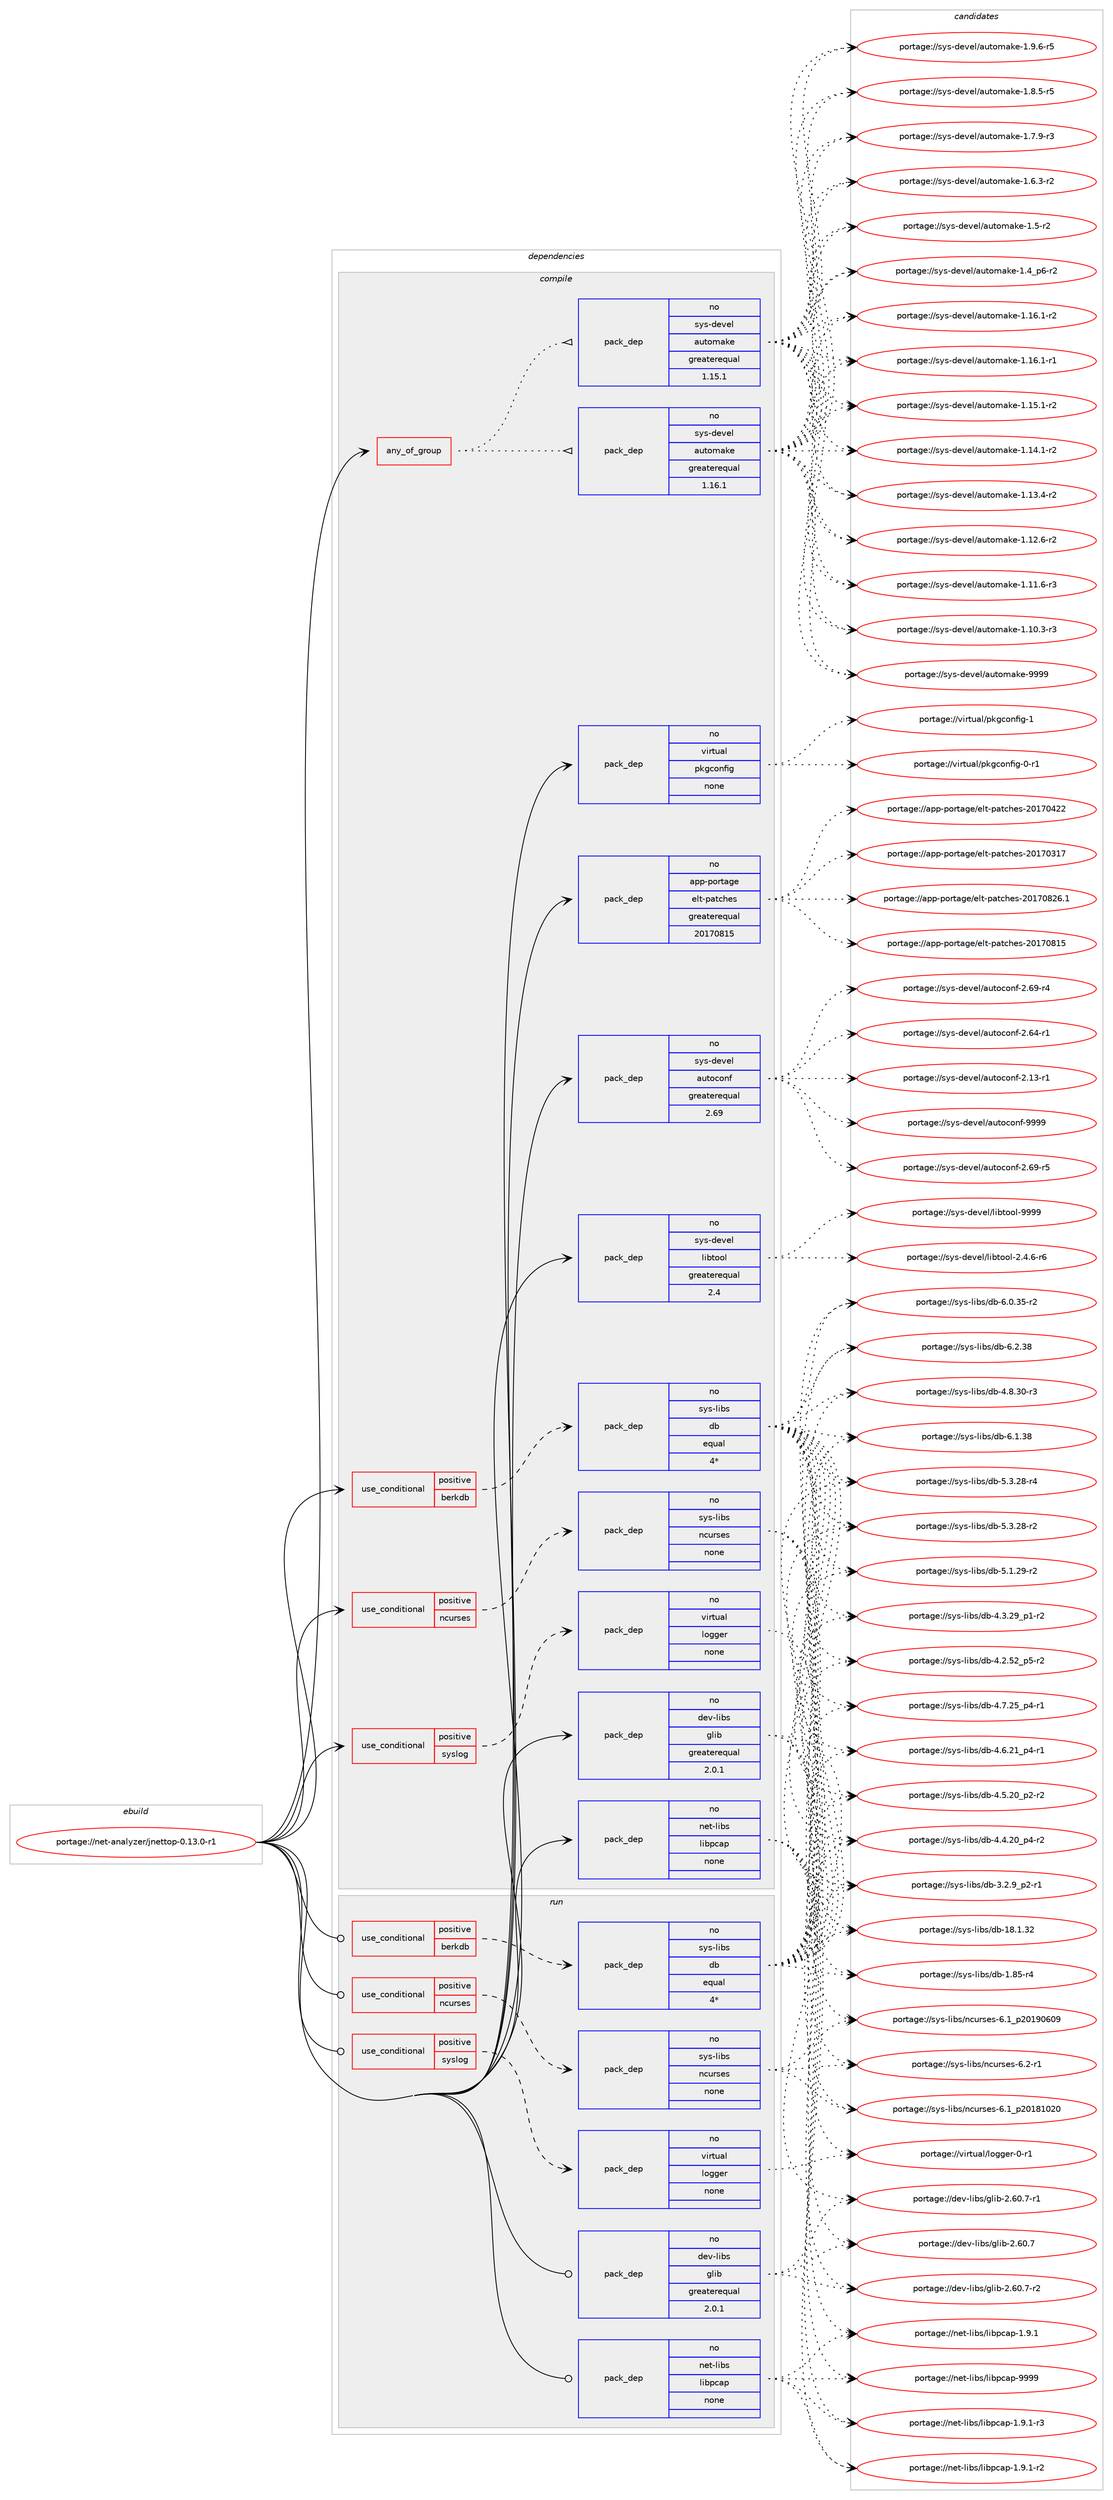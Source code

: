 digraph prolog {

# *************
# Graph options
# *************

newrank=true;
concentrate=true;
compound=true;
graph [rankdir=LR,fontname=Helvetica,fontsize=10,ranksep=1.5];#, ranksep=2.5, nodesep=0.2];
edge  [arrowhead=vee];
node  [fontname=Helvetica,fontsize=10];

# **********
# The ebuild
# **********

subgraph cluster_leftcol {
color=gray;
rank=same;
label=<<i>ebuild</i>>;
id [label="portage://net-analyzer/jnettop-0.13.0-r1", color=red, width=4, href="../net-analyzer/jnettop-0.13.0-r1.svg"];
}

# ****************
# The dependencies
# ****************

subgraph cluster_midcol {
color=gray;
label=<<i>dependencies</i>>;
subgraph cluster_compile {
fillcolor="#eeeeee";
style=filled;
label=<<i>compile</i>>;
subgraph any1883 {
dependency106957 [label=<<TABLE BORDER="0" CELLBORDER="1" CELLSPACING="0" CELLPADDING="4"><TR><TD CELLPADDING="10">any_of_group</TD></TR></TABLE>>, shape=none, color=red];subgraph pack80119 {
dependency106958 [label=<<TABLE BORDER="0" CELLBORDER="1" CELLSPACING="0" CELLPADDING="4" WIDTH="220"><TR><TD ROWSPAN="6" CELLPADDING="30">pack_dep</TD></TR><TR><TD WIDTH="110">no</TD></TR><TR><TD>sys-devel</TD></TR><TR><TD>automake</TD></TR><TR><TD>greaterequal</TD></TR><TR><TD>1.16.1</TD></TR></TABLE>>, shape=none, color=blue];
}
dependency106957:e -> dependency106958:w [weight=20,style="dotted",arrowhead="oinv"];
subgraph pack80120 {
dependency106959 [label=<<TABLE BORDER="0" CELLBORDER="1" CELLSPACING="0" CELLPADDING="4" WIDTH="220"><TR><TD ROWSPAN="6" CELLPADDING="30">pack_dep</TD></TR><TR><TD WIDTH="110">no</TD></TR><TR><TD>sys-devel</TD></TR><TR><TD>automake</TD></TR><TR><TD>greaterequal</TD></TR><TR><TD>1.15.1</TD></TR></TABLE>>, shape=none, color=blue];
}
dependency106957:e -> dependency106959:w [weight=20,style="dotted",arrowhead="oinv"];
}
id:e -> dependency106957:w [weight=20,style="solid",arrowhead="vee"];
subgraph cond24868 {
dependency106960 [label=<<TABLE BORDER="0" CELLBORDER="1" CELLSPACING="0" CELLPADDING="4"><TR><TD ROWSPAN="3" CELLPADDING="10">use_conditional</TD></TR><TR><TD>positive</TD></TR><TR><TD>berkdb</TD></TR></TABLE>>, shape=none, color=red];
subgraph pack80121 {
dependency106961 [label=<<TABLE BORDER="0" CELLBORDER="1" CELLSPACING="0" CELLPADDING="4" WIDTH="220"><TR><TD ROWSPAN="6" CELLPADDING="30">pack_dep</TD></TR><TR><TD WIDTH="110">no</TD></TR><TR><TD>sys-libs</TD></TR><TR><TD>db</TD></TR><TR><TD>equal</TD></TR><TR><TD>4*</TD></TR></TABLE>>, shape=none, color=blue];
}
dependency106960:e -> dependency106961:w [weight=20,style="dashed",arrowhead="vee"];
}
id:e -> dependency106960:w [weight=20,style="solid",arrowhead="vee"];
subgraph cond24869 {
dependency106962 [label=<<TABLE BORDER="0" CELLBORDER="1" CELLSPACING="0" CELLPADDING="4"><TR><TD ROWSPAN="3" CELLPADDING="10">use_conditional</TD></TR><TR><TD>positive</TD></TR><TR><TD>ncurses</TD></TR></TABLE>>, shape=none, color=red];
subgraph pack80122 {
dependency106963 [label=<<TABLE BORDER="0" CELLBORDER="1" CELLSPACING="0" CELLPADDING="4" WIDTH="220"><TR><TD ROWSPAN="6" CELLPADDING="30">pack_dep</TD></TR><TR><TD WIDTH="110">no</TD></TR><TR><TD>sys-libs</TD></TR><TR><TD>ncurses</TD></TR><TR><TD>none</TD></TR><TR><TD></TD></TR></TABLE>>, shape=none, color=blue];
}
dependency106962:e -> dependency106963:w [weight=20,style="dashed",arrowhead="vee"];
}
id:e -> dependency106962:w [weight=20,style="solid",arrowhead="vee"];
subgraph cond24870 {
dependency106964 [label=<<TABLE BORDER="0" CELLBORDER="1" CELLSPACING="0" CELLPADDING="4"><TR><TD ROWSPAN="3" CELLPADDING="10">use_conditional</TD></TR><TR><TD>positive</TD></TR><TR><TD>syslog</TD></TR></TABLE>>, shape=none, color=red];
subgraph pack80123 {
dependency106965 [label=<<TABLE BORDER="0" CELLBORDER="1" CELLSPACING="0" CELLPADDING="4" WIDTH="220"><TR><TD ROWSPAN="6" CELLPADDING="30">pack_dep</TD></TR><TR><TD WIDTH="110">no</TD></TR><TR><TD>virtual</TD></TR><TR><TD>logger</TD></TR><TR><TD>none</TD></TR><TR><TD></TD></TR></TABLE>>, shape=none, color=blue];
}
dependency106964:e -> dependency106965:w [weight=20,style="dashed",arrowhead="vee"];
}
id:e -> dependency106964:w [weight=20,style="solid",arrowhead="vee"];
subgraph pack80124 {
dependency106966 [label=<<TABLE BORDER="0" CELLBORDER="1" CELLSPACING="0" CELLPADDING="4" WIDTH="220"><TR><TD ROWSPAN="6" CELLPADDING="30">pack_dep</TD></TR><TR><TD WIDTH="110">no</TD></TR><TR><TD>app-portage</TD></TR><TR><TD>elt-patches</TD></TR><TR><TD>greaterequal</TD></TR><TR><TD>20170815</TD></TR></TABLE>>, shape=none, color=blue];
}
id:e -> dependency106966:w [weight=20,style="solid",arrowhead="vee"];
subgraph pack80125 {
dependency106967 [label=<<TABLE BORDER="0" CELLBORDER="1" CELLSPACING="0" CELLPADDING="4" WIDTH="220"><TR><TD ROWSPAN="6" CELLPADDING="30">pack_dep</TD></TR><TR><TD WIDTH="110">no</TD></TR><TR><TD>dev-libs</TD></TR><TR><TD>glib</TD></TR><TR><TD>greaterequal</TD></TR><TR><TD>2.0.1</TD></TR></TABLE>>, shape=none, color=blue];
}
id:e -> dependency106967:w [weight=20,style="solid",arrowhead="vee"];
subgraph pack80126 {
dependency106968 [label=<<TABLE BORDER="0" CELLBORDER="1" CELLSPACING="0" CELLPADDING="4" WIDTH="220"><TR><TD ROWSPAN="6" CELLPADDING="30">pack_dep</TD></TR><TR><TD WIDTH="110">no</TD></TR><TR><TD>net-libs</TD></TR><TR><TD>libpcap</TD></TR><TR><TD>none</TD></TR><TR><TD></TD></TR></TABLE>>, shape=none, color=blue];
}
id:e -> dependency106968:w [weight=20,style="solid",arrowhead="vee"];
subgraph pack80127 {
dependency106969 [label=<<TABLE BORDER="0" CELLBORDER="1" CELLSPACING="0" CELLPADDING="4" WIDTH="220"><TR><TD ROWSPAN="6" CELLPADDING="30">pack_dep</TD></TR><TR><TD WIDTH="110">no</TD></TR><TR><TD>sys-devel</TD></TR><TR><TD>autoconf</TD></TR><TR><TD>greaterequal</TD></TR><TR><TD>2.69</TD></TR></TABLE>>, shape=none, color=blue];
}
id:e -> dependency106969:w [weight=20,style="solid",arrowhead="vee"];
subgraph pack80128 {
dependency106970 [label=<<TABLE BORDER="0" CELLBORDER="1" CELLSPACING="0" CELLPADDING="4" WIDTH="220"><TR><TD ROWSPAN="6" CELLPADDING="30">pack_dep</TD></TR><TR><TD WIDTH="110">no</TD></TR><TR><TD>sys-devel</TD></TR><TR><TD>libtool</TD></TR><TR><TD>greaterequal</TD></TR><TR><TD>2.4</TD></TR></TABLE>>, shape=none, color=blue];
}
id:e -> dependency106970:w [weight=20,style="solid",arrowhead="vee"];
subgraph pack80129 {
dependency106971 [label=<<TABLE BORDER="0" CELLBORDER="1" CELLSPACING="0" CELLPADDING="4" WIDTH="220"><TR><TD ROWSPAN="6" CELLPADDING="30">pack_dep</TD></TR><TR><TD WIDTH="110">no</TD></TR><TR><TD>virtual</TD></TR><TR><TD>pkgconfig</TD></TR><TR><TD>none</TD></TR><TR><TD></TD></TR></TABLE>>, shape=none, color=blue];
}
id:e -> dependency106971:w [weight=20,style="solid",arrowhead="vee"];
}
subgraph cluster_compileandrun {
fillcolor="#eeeeee";
style=filled;
label=<<i>compile and run</i>>;
}
subgraph cluster_run {
fillcolor="#eeeeee";
style=filled;
label=<<i>run</i>>;
subgraph cond24871 {
dependency106972 [label=<<TABLE BORDER="0" CELLBORDER="1" CELLSPACING="0" CELLPADDING="4"><TR><TD ROWSPAN="3" CELLPADDING="10">use_conditional</TD></TR><TR><TD>positive</TD></TR><TR><TD>berkdb</TD></TR></TABLE>>, shape=none, color=red];
subgraph pack80130 {
dependency106973 [label=<<TABLE BORDER="0" CELLBORDER="1" CELLSPACING="0" CELLPADDING="4" WIDTH="220"><TR><TD ROWSPAN="6" CELLPADDING="30">pack_dep</TD></TR><TR><TD WIDTH="110">no</TD></TR><TR><TD>sys-libs</TD></TR><TR><TD>db</TD></TR><TR><TD>equal</TD></TR><TR><TD>4*</TD></TR></TABLE>>, shape=none, color=blue];
}
dependency106972:e -> dependency106973:w [weight=20,style="dashed",arrowhead="vee"];
}
id:e -> dependency106972:w [weight=20,style="solid",arrowhead="odot"];
subgraph cond24872 {
dependency106974 [label=<<TABLE BORDER="0" CELLBORDER="1" CELLSPACING="0" CELLPADDING="4"><TR><TD ROWSPAN="3" CELLPADDING="10">use_conditional</TD></TR><TR><TD>positive</TD></TR><TR><TD>ncurses</TD></TR></TABLE>>, shape=none, color=red];
subgraph pack80131 {
dependency106975 [label=<<TABLE BORDER="0" CELLBORDER="1" CELLSPACING="0" CELLPADDING="4" WIDTH="220"><TR><TD ROWSPAN="6" CELLPADDING="30">pack_dep</TD></TR><TR><TD WIDTH="110">no</TD></TR><TR><TD>sys-libs</TD></TR><TR><TD>ncurses</TD></TR><TR><TD>none</TD></TR><TR><TD></TD></TR></TABLE>>, shape=none, color=blue];
}
dependency106974:e -> dependency106975:w [weight=20,style="dashed",arrowhead="vee"];
}
id:e -> dependency106974:w [weight=20,style="solid",arrowhead="odot"];
subgraph cond24873 {
dependency106976 [label=<<TABLE BORDER="0" CELLBORDER="1" CELLSPACING="0" CELLPADDING="4"><TR><TD ROWSPAN="3" CELLPADDING="10">use_conditional</TD></TR><TR><TD>positive</TD></TR><TR><TD>syslog</TD></TR></TABLE>>, shape=none, color=red];
subgraph pack80132 {
dependency106977 [label=<<TABLE BORDER="0" CELLBORDER="1" CELLSPACING="0" CELLPADDING="4" WIDTH="220"><TR><TD ROWSPAN="6" CELLPADDING="30">pack_dep</TD></TR><TR><TD WIDTH="110">no</TD></TR><TR><TD>virtual</TD></TR><TR><TD>logger</TD></TR><TR><TD>none</TD></TR><TR><TD></TD></TR></TABLE>>, shape=none, color=blue];
}
dependency106976:e -> dependency106977:w [weight=20,style="dashed",arrowhead="vee"];
}
id:e -> dependency106976:w [weight=20,style="solid",arrowhead="odot"];
subgraph pack80133 {
dependency106978 [label=<<TABLE BORDER="0" CELLBORDER="1" CELLSPACING="0" CELLPADDING="4" WIDTH="220"><TR><TD ROWSPAN="6" CELLPADDING="30">pack_dep</TD></TR><TR><TD WIDTH="110">no</TD></TR><TR><TD>dev-libs</TD></TR><TR><TD>glib</TD></TR><TR><TD>greaterequal</TD></TR><TR><TD>2.0.1</TD></TR></TABLE>>, shape=none, color=blue];
}
id:e -> dependency106978:w [weight=20,style="solid",arrowhead="odot"];
subgraph pack80134 {
dependency106979 [label=<<TABLE BORDER="0" CELLBORDER="1" CELLSPACING="0" CELLPADDING="4" WIDTH="220"><TR><TD ROWSPAN="6" CELLPADDING="30">pack_dep</TD></TR><TR><TD WIDTH="110">no</TD></TR><TR><TD>net-libs</TD></TR><TR><TD>libpcap</TD></TR><TR><TD>none</TD></TR><TR><TD></TD></TR></TABLE>>, shape=none, color=blue];
}
id:e -> dependency106979:w [weight=20,style="solid",arrowhead="odot"];
}
}

# **************
# The candidates
# **************

subgraph cluster_choices {
rank=same;
color=gray;
label=<<i>candidates</i>>;

subgraph choice80119 {
color=black;
nodesep=1;
choice115121115451001011181011084797117116111109971071014557575757 [label="portage://sys-devel/automake-9999", color=red, width=4,href="../sys-devel/automake-9999.svg"];
choice115121115451001011181011084797117116111109971071014549465746544511453 [label="portage://sys-devel/automake-1.9.6-r5", color=red, width=4,href="../sys-devel/automake-1.9.6-r5.svg"];
choice115121115451001011181011084797117116111109971071014549465646534511453 [label="portage://sys-devel/automake-1.8.5-r5", color=red, width=4,href="../sys-devel/automake-1.8.5-r5.svg"];
choice115121115451001011181011084797117116111109971071014549465546574511451 [label="portage://sys-devel/automake-1.7.9-r3", color=red, width=4,href="../sys-devel/automake-1.7.9-r3.svg"];
choice115121115451001011181011084797117116111109971071014549465446514511450 [label="portage://sys-devel/automake-1.6.3-r2", color=red, width=4,href="../sys-devel/automake-1.6.3-r2.svg"];
choice11512111545100101118101108479711711611110997107101454946534511450 [label="portage://sys-devel/automake-1.5-r2", color=red, width=4,href="../sys-devel/automake-1.5-r2.svg"];
choice115121115451001011181011084797117116111109971071014549465295112544511450 [label="portage://sys-devel/automake-1.4_p6-r2", color=red, width=4,href="../sys-devel/automake-1.4_p6-r2.svg"];
choice11512111545100101118101108479711711611110997107101454946495446494511450 [label="portage://sys-devel/automake-1.16.1-r2", color=red, width=4,href="../sys-devel/automake-1.16.1-r2.svg"];
choice11512111545100101118101108479711711611110997107101454946495446494511449 [label="portage://sys-devel/automake-1.16.1-r1", color=red, width=4,href="../sys-devel/automake-1.16.1-r1.svg"];
choice11512111545100101118101108479711711611110997107101454946495346494511450 [label="portage://sys-devel/automake-1.15.1-r2", color=red, width=4,href="../sys-devel/automake-1.15.1-r2.svg"];
choice11512111545100101118101108479711711611110997107101454946495246494511450 [label="portage://sys-devel/automake-1.14.1-r2", color=red, width=4,href="../sys-devel/automake-1.14.1-r2.svg"];
choice11512111545100101118101108479711711611110997107101454946495146524511450 [label="portage://sys-devel/automake-1.13.4-r2", color=red, width=4,href="../sys-devel/automake-1.13.4-r2.svg"];
choice11512111545100101118101108479711711611110997107101454946495046544511450 [label="portage://sys-devel/automake-1.12.6-r2", color=red, width=4,href="../sys-devel/automake-1.12.6-r2.svg"];
choice11512111545100101118101108479711711611110997107101454946494946544511451 [label="portage://sys-devel/automake-1.11.6-r3", color=red, width=4,href="../sys-devel/automake-1.11.6-r3.svg"];
choice11512111545100101118101108479711711611110997107101454946494846514511451 [label="portage://sys-devel/automake-1.10.3-r3", color=red, width=4,href="../sys-devel/automake-1.10.3-r3.svg"];
dependency106958:e -> choice115121115451001011181011084797117116111109971071014557575757:w [style=dotted,weight="100"];
dependency106958:e -> choice115121115451001011181011084797117116111109971071014549465746544511453:w [style=dotted,weight="100"];
dependency106958:e -> choice115121115451001011181011084797117116111109971071014549465646534511453:w [style=dotted,weight="100"];
dependency106958:e -> choice115121115451001011181011084797117116111109971071014549465546574511451:w [style=dotted,weight="100"];
dependency106958:e -> choice115121115451001011181011084797117116111109971071014549465446514511450:w [style=dotted,weight="100"];
dependency106958:e -> choice11512111545100101118101108479711711611110997107101454946534511450:w [style=dotted,weight="100"];
dependency106958:e -> choice115121115451001011181011084797117116111109971071014549465295112544511450:w [style=dotted,weight="100"];
dependency106958:e -> choice11512111545100101118101108479711711611110997107101454946495446494511450:w [style=dotted,weight="100"];
dependency106958:e -> choice11512111545100101118101108479711711611110997107101454946495446494511449:w [style=dotted,weight="100"];
dependency106958:e -> choice11512111545100101118101108479711711611110997107101454946495346494511450:w [style=dotted,weight="100"];
dependency106958:e -> choice11512111545100101118101108479711711611110997107101454946495246494511450:w [style=dotted,weight="100"];
dependency106958:e -> choice11512111545100101118101108479711711611110997107101454946495146524511450:w [style=dotted,weight="100"];
dependency106958:e -> choice11512111545100101118101108479711711611110997107101454946495046544511450:w [style=dotted,weight="100"];
dependency106958:e -> choice11512111545100101118101108479711711611110997107101454946494946544511451:w [style=dotted,weight="100"];
dependency106958:e -> choice11512111545100101118101108479711711611110997107101454946494846514511451:w [style=dotted,weight="100"];
}
subgraph choice80120 {
color=black;
nodesep=1;
choice115121115451001011181011084797117116111109971071014557575757 [label="portage://sys-devel/automake-9999", color=red, width=4,href="../sys-devel/automake-9999.svg"];
choice115121115451001011181011084797117116111109971071014549465746544511453 [label="portage://sys-devel/automake-1.9.6-r5", color=red, width=4,href="../sys-devel/automake-1.9.6-r5.svg"];
choice115121115451001011181011084797117116111109971071014549465646534511453 [label="portage://sys-devel/automake-1.8.5-r5", color=red, width=4,href="../sys-devel/automake-1.8.5-r5.svg"];
choice115121115451001011181011084797117116111109971071014549465546574511451 [label="portage://sys-devel/automake-1.7.9-r3", color=red, width=4,href="../sys-devel/automake-1.7.9-r3.svg"];
choice115121115451001011181011084797117116111109971071014549465446514511450 [label="portage://sys-devel/automake-1.6.3-r2", color=red, width=4,href="../sys-devel/automake-1.6.3-r2.svg"];
choice11512111545100101118101108479711711611110997107101454946534511450 [label="portage://sys-devel/automake-1.5-r2", color=red, width=4,href="../sys-devel/automake-1.5-r2.svg"];
choice115121115451001011181011084797117116111109971071014549465295112544511450 [label="portage://sys-devel/automake-1.4_p6-r2", color=red, width=4,href="../sys-devel/automake-1.4_p6-r2.svg"];
choice11512111545100101118101108479711711611110997107101454946495446494511450 [label="portage://sys-devel/automake-1.16.1-r2", color=red, width=4,href="../sys-devel/automake-1.16.1-r2.svg"];
choice11512111545100101118101108479711711611110997107101454946495446494511449 [label="portage://sys-devel/automake-1.16.1-r1", color=red, width=4,href="../sys-devel/automake-1.16.1-r1.svg"];
choice11512111545100101118101108479711711611110997107101454946495346494511450 [label="portage://sys-devel/automake-1.15.1-r2", color=red, width=4,href="../sys-devel/automake-1.15.1-r2.svg"];
choice11512111545100101118101108479711711611110997107101454946495246494511450 [label="portage://sys-devel/automake-1.14.1-r2", color=red, width=4,href="../sys-devel/automake-1.14.1-r2.svg"];
choice11512111545100101118101108479711711611110997107101454946495146524511450 [label="portage://sys-devel/automake-1.13.4-r2", color=red, width=4,href="../sys-devel/automake-1.13.4-r2.svg"];
choice11512111545100101118101108479711711611110997107101454946495046544511450 [label="portage://sys-devel/automake-1.12.6-r2", color=red, width=4,href="../sys-devel/automake-1.12.6-r2.svg"];
choice11512111545100101118101108479711711611110997107101454946494946544511451 [label="portage://sys-devel/automake-1.11.6-r3", color=red, width=4,href="../sys-devel/automake-1.11.6-r3.svg"];
choice11512111545100101118101108479711711611110997107101454946494846514511451 [label="portage://sys-devel/automake-1.10.3-r3", color=red, width=4,href="../sys-devel/automake-1.10.3-r3.svg"];
dependency106959:e -> choice115121115451001011181011084797117116111109971071014557575757:w [style=dotted,weight="100"];
dependency106959:e -> choice115121115451001011181011084797117116111109971071014549465746544511453:w [style=dotted,weight="100"];
dependency106959:e -> choice115121115451001011181011084797117116111109971071014549465646534511453:w [style=dotted,weight="100"];
dependency106959:e -> choice115121115451001011181011084797117116111109971071014549465546574511451:w [style=dotted,weight="100"];
dependency106959:e -> choice115121115451001011181011084797117116111109971071014549465446514511450:w [style=dotted,weight="100"];
dependency106959:e -> choice11512111545100101118101108479711711611110997107101454946534511450:w [style=dotted,weight="100"];
dependency106959:e -> choice115121115451001011181011084797117116111109971071014549465295112544511450:w [style=dotted,weight="100"];
dependency106959:e -> choice11512111545100101118101108479711711611110997107101454946495446494511450:w [style=dotted,weight="100"];
dependency106959:e -> choice11512111545100101118101108479711711611110997107101454946495446494511449:w [style=dotted,weight="100"];
dependency106959:e -> choice11512111545100101118101108479711711611110997107101454946495346494511450:w [style=dotted,weight="100"];
dependency106959:e -> choice11512111545100101118101108479711711611110997107101454946495246494511450:w [style=dotted,weight="100"];
dependency106959:e -> choice11512111545100101118101108479711711611110997107101454946495146524511450:w [style=dotted,weight="100"];
dependency106959:e -> choice11512111545100101118101108479711711611110997107101454946495046544511450:w [style=dotted,weight="100"];
dependency106959:e -> choice11512111545100101118101108479711711611110997107101454946494946544511451:w [style=dotted,weight="100"];
dependency106959:e -> choice11512111545100101118101108479711711611110997107101454946494846514511451:w [style=dotted,weight="100"];
}
subgraph choice80121 {
color=black;
nodesep=1;
choice1151211154510810598115471009845544650465156 [label="portage://sys-libs/db-6.2.38", color=red, width=4,href="../sys-libs/db-6.2.38.svg"];
choice1151211154510810598115471009845544649465156 [label="portage://sys-libs/db-6.1.38", color=red, width=4,href="../sys-libs/db-6.1.38.svg"];
choice11512111545108105981154710098455446484651534511450 [label="portage://sys-libs/db-6.0.35-r2", color=red, width=4,href="../sys-libs/db-6.0.35-r2.svg"];
choice11512111545108105981154710098455346514650564511452 [label="portage://sys-libs/db-5.3.28-r4", color=red, width=4,href="../sys-libs/db-5.3.28-r4.svg"];
choice11512111545108105981154710098455346514650564511450 [label="portage://sys-libs/db-5.3.28-r2", color=red, width=4,href="../sys-libs/db-5.3.28-r2.svg"];
choice11512111545108105981154710098455346494650574511450 [label="portage://sys-libs/db-5.1.29-r2", color=red, width=4,href="../sys-libs/db-5.1.29-r2.svg"];
choice11512111545108105981154710098455246564651484511451 [label="portage://sys-libs/db-4.8.30-r3", color=red, width=4,href="../sys-libs/db-4.8.30-r3.svg"];
choice115121115451081059811547100984552465546505395112524511449 [label="portage://sys-libs/db-4.7.25_p4-r1", color=red, width=4,href="../sys-libs/db-4.7.25_p4-r1.svg"];
choice115121115451081059811547100984552465446504995112524511449 [label="portage://sys-libs/db-4.6.21_p4-r1", color=red, width=4,href="../sys-libs/db-4.6.21_p4-r1.svg"];
choice115121115451081059811547100984552465346504895112504511450 [label="portage://sys-libs/db-4.5.20_p2-r2", color=red, width=4,href="../sys-libs/db-4.5.20_p2-r2.svg"];
choice115121115451081059811547100984552465246504895112524511450 [label="portage://sys-libs/db-4.4.20_p4-r2", color=red, width=4,href="../sys-libs/db-4.4.20_p4-r2.svg"];
choice115121115451081059811547100984552465146505795112494511450 [label="portage://sys-libs/db-4.3.29_p1-r2", color=red, width=4,href="../sys-libs/db-4.3.29_p1-r2.svg"];
choice115121115451081059811547100984552465046535095112534511450 [label="portage://sys-libs/db-4.2.52_p5-r2", color=red, width=4,href="../sys-libs/db-4.2.52_p5-r2.svg"];
choice1151211154510810598115471009845514650465795112504511449 [label="portage://sys-libs/db-3.2.9_p2-r1", color=red, width=4,href="../sys-libs/db-3.2.9_p2-r1.svg"];
choice115121115451081059811547100984549564649465150 [label="portage://sys-libs/db-18.1.32", color=red, width=4,href="../sys-libs/db-18.1.32.svg"];
choice1151211154510810598115471009845494656534511452 [label="portage://sys-libs/db-1.85-r4", color=red, width=4,href="../sys-libs/db-1.85-r4.svg"];
dependency106961:e -> choice1151211154510810598115471009845544650465156:w [style=dotted,weight="100"];
dependency106961:e -> choice1151211154510810598115471009845544649465156:w [style=dotted,weight="100"];
dependency106961:e -> choice11512111545108105981154710098455446484651534511450:w [style=dotted,weight="100"];
dependency106961:e -> choice11512111545108105981154710098455346514650564511452:w [style=dotted,weight="100"];
dependency106961:e -> choice11512111545108105981154710098455346514650564511450:w [style=dotted,weight="100"];
dependency106961:e -> choice11512111545108105981154710098455346494650574511450:w [style=dotted,weight="100"];
dependency106961:e -> choice11512111545108105981154710098455246564651484511451:w [style=dotted,weight="100"];
dependency106961:e -> choice115121115451081059811547100984552465546505395112524511449:w [style=dotted,weight="100"];
dependency106961:e -> choice115121115451081059811547100984552465446504995112524511449:w [style=dotted,weight="100"];
dependency106961:e -> choice115121115451081059811547100984552465346504895112504511450:w [style=dotted,weight="100"];
dependency106961:e -> choice115121115451081059811547100984552465246504895112524511450:w [style=dotted,weight="100"];
dependency106961:e -> choice115121115451081059811547100984552465146505795112494511450:w [style=dotted,weight="100"];
dependency106961:e -> choice115121115451081059811547100984552465046535095112534511450:w [style=dotted,weight="100"];
dependency106961:e -> choice1151211154510810598115471009845514650465795112504511449:w [style=dotted,weight="100"];
dependency106961:e -> choice115121115451081059811547100984549564649465150:w [style=dotted,weight="100"];
dependency106961:e -> choice1151211154510810598115471009845494656534511452:w [style=dotted,weight="100"];
}
subgraph choice80122 {
color=black;
nodesep=1;
choice11512111545108105981154711099117114115101115455446504511449 [label="portage://sys-libs/ncurses-6.2-r1", color=red, width=4,href="../sys-libs/ncurses-6.2-r1.svg"];
choice1151211154510810598115471109911711411510111545544649951125048495748544857 [label="portage://sys-libs/ncurses-6.1_p20190609", color=red, width=4,href="../sys-libs/ncurses-6.1_p20190609.svg"];
choice1151211154510810598115471109911711411510111545544649951125048495649485048 [label="portage://sys-libs/ncurses-6.1_p20181020", color=red, width=4,href="../sys-libs/ncurses-6.1_p20181020.svg"];
dependency106963:e -> choice11512111545108105981154711099117114115101115455446504511449:w [style=dotted,weight="100"];
dependency106963:e -> choice1151211154510810598115471109911711411510111545544649951125048495748544857:w [style=dotted,weight="100"];
dependency106963:e -> choice1151211154510810598115471109911711411510111545544649951125048495649485048:w [style=dotted,weight="100"];
}
subgraph choice80123 {
color=black;
nodesep=1;
choice118105114116117971084710811110310310111445484511449 [label="portage://virtual/logger-0-r1", color=red, width=4,href="../virtual/logger-0-r1.svg"];
dependency106965:e -> choice118105114116117971084710811110310310111445484511449:w [style=dotted,weight="100"];
}
subgraph choice80124 {
color=black;
nodesep=1;
choice971121124511211111411697103101471011081164511297116991041011154550484955485650544649 [label="portage://app-portage/elt-patches-20170826.1", color=red, width=4,href="../app-portage/elt-patches-20170826.1.svg"];
choice97112112451121111141169710310147101108116451129711699104101115455048495548564953 [label="portage://app-portage/elt-patches-20170815", color=red, width=4,href="../app-portage/elt-patches-20170815.svg"];
choice97112112451121111141169710310147101108116451129711699104101115455048495548525050 [label="portage://app-portage/elt-patches-20170422", color=red, width=4,href="../app-portage/elt-patches-20170422.svg"];
choice97112112451121111141169710310147101108116451129711699104101115455048495548514955 [label="portage://app-portage/elt-patches-20170317", color=red, width=4,href="../app-portage/elt-patches-20170317.svg"];
dependency106966:e -> choice971121124511211111411697103101471011081164511297116991041011154550484955485650544649:w [style=dotted,weight="100"];
dependency106966:e -> choice97112112451121111141169710310147101108116451129711699104101115455048495548564953:w [style=dotted,weight="100"];
dependency106966:e -> choice97112112451121111141169710310147101108116451129711699104101115455048495548525050:w [style=dotted,weight="100"];
dependency106966:e -> choice97112112451121111141169710310147101108116451129711699104101115455048495548514955:w [style=dotted,weight="100"];
}
subgraph choice80125 {
color=black;
nodesep=1;
choice10010111845108105981154710310810598455046544846554511450 [label="portage://dev-libs/glib-2.60.7-r2", color=red, width=4,href="../dev-libs/glib-2.60.7-r2.svg"];
choice10010111845108105981154710310810598455046544846554511449 [label="portage://dev-libs/glib-2.60.7-r1", color=red, width=4,href="../dev-libs/glib-2.60.7-r1.svg"];
choice1001011184510810598115471031081059845504654484655 [label="portage://dev-libs/glib-2.60.7", color=red, width=4,href="../dev-libs/glib-2.60.7.svg"];
dependency106967:e -> choice10010111845108105981154710310810598455046544846554511450:w [style=dotted,weight="100"];
dependency106967:e -> choice10010111845108105981154710310810598455046544846554511449:w [style=dotted,weight="100"];
dependency106967:e -> choice1001011184510810598115471031081059845504654484655:w [style=dotted,weight="100"];
}
subgraph choice80126 {
color=black;
nodesep=1;
choice1101011164510810598115471081059811299971124557575757 [label="portage://net-libs/libpcap-9999", color=red, width=4,href="../net-libs/libpcap-9999.svg"];
choice1101011164510810598115471081059811299971124549465746494511451 [label="portage://net-libs/libpcap-1.9.1-r3", color=red, width=4,href="../net-libs/libpcap-1.9.1-r3.svg"];
choice1101011164510810598115471081059811299971124549465746494511450 [label="portage://net-libs/libpcap-1.9.1-r2", color=red, width=4,href="../net-libs/libpcap-1.9.1-r2.svg"];
choice110101116451081059811547108105981129997112454946574649 [label="portage://net-libs/libpcap-1.9.1", color=red, width=4,href="../net-libs/libpcap-1.9.1.svg"];
dependency106968:e -> choice1101011164510810598115471081059811299971124557575757:w [style=dotted,weight="100"];
dependency106968:e -> choice1101011164510810598115471081059811299971124549465746494511451:w [style=dotted,weight="100"];
dependency106968:e -> choice1101011164510810598115471081059811299971124549465746494511450:w [style=dotted,weight="100"];
dependency106968:e -> choice110101116451081059811547108105981129997112454946574649:w [style=dotted,weight="100"];
}
subgraph choice80127 {
color=black;
nodesep=1;
choice115121115451001011181011084797117116111991111101024557575757 [label="portage://sys-devel/autoconf-9999", color=red, width=4,href="../sys-devel/autoconf-9999.svg"];
choice1151211154510010111810110847971171161119911111010245504654574511453 [label="portage://sys-devel/autoconf-2.69-r5", color=red, width=4,href="../sys-devel/autoconf-2.69-r5.svg"];
choice1151211154510010111810110847971171161119911111010245504654574511452 [label="portage://sys-devel/autoconf-2.69-r4", color=red, width=4,href="../sys-devel/autoconf-2.69-r4.svg"];
choice1151211154510010111810110847971171161119911111010245504654524511449 [label="portage://sys-devel/autoconf-2.64-r1", color=red, width=4,href="../sys-devel/autoconf-2.64-r1.svg"];
choice1151211154510010111810110847971171161119911111010245504649514511449 [label="portage://sys-devel/autoconf-2.13-r1", color=red, width=4,href="../sys-devel/autoconf-2.13-r1.svg"];
dependency106969:e -> choice115121115451001011181011084797117116111991111101024557575757:w [style=dotted,weight="100"];
dependency106969:e -> choice1151211154510010111810110847971171161119911111010245504654574511453:w [style=dotted,weight="100"];
dependency106969:e -> choice1151211154510010111810110847971171161119911111010245504654574511452:w [style=dotted,weight="100"];
dependency106969:e -> choice1151211154510010111810110847971171161119911111010245504654524511449:w [style=dotted,weight="100"];
dependency106969:e -> choice1151211154510010111810110847971171161119911111010245504649514511449:w [style=dotted,weight="100"];
}
subgraph choice80128 {
color=black;
nodesep=1;
choice1151211154510010111810110847108105981161111111084557575757 [label="portage://sys-devel/libtool-9999", color=red, width=4,href="../sys-devel/libtool-9999.svg"];
choice1151211154510010111810110847108105981161111111084550465246544511454 [label="portage://sys-devel/libtool-2.4.6-r6", color=red, width=4,href="../sys-devel/libtool-2.4.6-r6.svg"];
dependency106970:e -> choice1151211154510010111810110847108105981161111111084557575757:w [style=dotted,weight="100"];
dependency106970:e -> choice1151211154510010111810110847108105981161111111084550465246544511454:w [style=dotted,weight="100"];
}
subgraph choice80129 {
color=black;
nodesep=1;
choice1181051141161179710847112107103991111101021051034549 [label="portage://virtual/pkgconfig-1", color=red, width=4,href="../virtual/pkgconfig-1.svg"];
choice11810511411611797108471121071039911111010210510345484511449 [label="portage://virtual/pkgconfig-0-r1", color=red, width=4,href="../virtual/pkgconfig-0-r1.svg"];
dependency106971:e -> choice1181051141161179710847112107103991111101021051034549:w [style=dotted,weight="100"];
dependency106971:e -> choice11810511411611797108471121071039911111010210510345484511449:w [style=dotted,weight="100"];
}
subgraph choice80130 {
color=black;
nodesep=1;
choice1151211154510810598115471009845544650465156 [label="portage://sys-libs/db-6.2.38", color=red, width=4,href="../sys-libs/db-6.2.38.svg"];
choice1151211154510810598115471009845544649465156 [label="portage://sys-libs/db-6.1.38", color=red, width=4,href="../sys-libs/db-6.1.38.svg"];
choice11512111545108105981154710098455446484651534511450 [label="portage://sys-libs/db-6.0.35-r2", color=red, width=4,href="../sys-libs/db-6.0.35-r2.svg"];
choice11512111545108105981154710098455346514650564511452 [label="portage://sys-libs/db-5.3.28-r4", color=red, width=4,href="../sys-libs/db-5.3.28-r4.svg"];
choice11512111545108105981154710098455346514650564511450 [label="portage://sys-libs/db-5.3.28-r2", color=red, width=4,href="../sys-libs/db-5.3.28-r2.svg"];
choice11512111545108105981154710098455346494650574511450 [label="portage://sys-libs/db-5.1.29-r2", color=red, width=4,href="../sys-libs/db-5.1.29-r2.svg"];
choice11512111545108105981154710098455246564651484511451 [label="portage://sys-libs/db-4.8.30-r3", color=red, width=4,href="../sys-libs/db-4.8.30-r3.svg"];
choice115121115451081059811547100984552465546505395112524511449 [label="portage://sys-libs/db-4.7.25_p4-r1", color=red, width=4,href="../sys-libs/db-4.7.25_p4-r1.svg"];
choice115121115451081059811547100984552465446504995112524511449 [label="portage://sys-libs/db-4.6.21_p4-r1", color=red, width=4,href="../sys-libs/db-4.6.21_p4-r1.svg"];
choice115121115451081059811547100984552465346504895112504511450 [label="portage://sys-libs/db-4.5.20_p2-r2", color=red, width=4,href="../sys-libs/db-4.5.20_p2-r2.svg"];
choice115121115451081059811547100984552465246504895112524511450 [label="portage://sys-libs/db-4.4.20_p4-r2", color=red, width=4,href="../sys-libs/db-4.4.20_p4-r2.svg"];
choice115121115451081059811547100984552465146505795112494511450 [label="portage://sys-libs/db-4.3.29_p1-r2", color=red, width=4,href="../sys-libs/db-4.3.29_p1-r2.svg"];
choice115121115451081059811547100984552465046535095112534511450 [label="portage://sys-libs/db-4.2.52_p5-r2", color=red, width=4,href="../sys-libs/db-4.2.52_p5-r2.svg"];
choice1151211154510810598115471009845514650465795112504511449 [label="portage://sys-libs/db-3.2.9_p2-r1", color=red, width=4,href="../sys-libs/db-3.2.9_p2-r1.svg"];
choice115121115451081059811547100984549564649465150 [label="portage://sys-libs/db-18.1.32", color=red, width=4,href="../sys-libs/db-18.1.32.svg"];
choice1151211154510810598115471009845494656534511452 [label="portage://sys-libs/db-1.85-r4", color=red, width=4,href="../sys-libs/db-1.85-r4.svg"];
dependency106973:e -> choice1151211154510810598115471009845544650465156:w [style=dotted,weight="100"];
dependency106973:e -> choice1151211154510810598115471009845544649465156:w [style=dotted,weight="100"];
dependency106973:e -> choice11512111545108105981154710098455446484651534511450:w [style=dotted,weight="100"];
dependency106973:e -> choice11512111545108105981154710098455346514650564511452:w [style=dotted,weight="100"];
dependency106973:e -> choice11512111545108105981154710098455346514650564511450:w [style=dotted,weight="100"];
dependency106973:e -> choice11512111545108105981154710098455346494650574511450:w [style=dotted,weight="100"];
dependency106973:e -> choice11512111545108105981154710098455246564651484511451:w [style=dotted,weight="100"];
dependency106973:e -> choice115121115451081059811547100984552465546505395112524511449:w [style=dotted,weight="100"];
dependency106973:e -> choice115121115451081059811547100984552465446504995112524511449:w [style=dotted,weight="100"];
dependency106973:e -> choice115121115451081059811547100984552465346504895112504511450:w [style=dotted,weight="100"];
dependency106973:e -> choice115121115451081059811547100984552465246504895112524511450:w [style=dotted,weight="100"];
dependency106973:e -> choice115121115451081059811547100984552465146505795112494511450:w [style=dotted,weight="100"];
dependency106973:e -> choice115121115451081059811547100984552465046535095112534511450:w [style=dotted,weight="100"];
dependency106973:e -> choice1151211154510810598115471009845514650465795112504511449:w [style=dotted,weight="100"];
dependency106973:e -> choice115121115451081059811547100984549564649465150:w [style=dotted,weight="100"];
dependency106973:e -> choice1151211154510810598115471009845494656534511452:w [style=dotted,weight="100"];
}
subgraph choice80131 {
color=black;
nodesep=1;
choice11512111545108105981154711099117114115101115455446504511449 [label="portage://sys-libs/ncurses-6.2-r1", color=red, width=4,href="../sys-libs/ncurses-6.2-r1.svg"];
choice1151211154510810598115471109911711411510111545544649951125048495748544857 [label="portage://sys-libs/ncurses-6.1_p20190609", color=red, width=4,href="../sys-libs/ncurses-6.1_p20190609.svg"];
choice1151211154510810598115471109911711411510111545544649951125048495649485048 [label="portage://sys-libs/ncurses-6.1_p20181020", color=red, width=4,href="../sys-libs/ncurses-6.1_p20181020.svg"];
dependency106975:e -> choice11512111545108105981154711099117114115101115455446504511449:w [style=dotted,weight="100"];
dependency106975:e -> choice1151211154510810598115471109911711411510111545544649951125048495748544857:w [style=dotted,weight="100"];
dependency106975:e -> choice1151211154510810598115471109911711411510111545544649951125048495649485048:w [style=dotted,weight="100"];
}
subgraph choice80132 {
color=black;
nodesep=1;
choice118105114116117971084710811110310310111445484511449 [label="portage://virtual/logger-0-r1", color=red, width=4,href="../virtual/logger-0-r1.svg"];
dependency106977:e -> choice118105114116117971084710811110310310111445484511449:w [style=dotted,weight="100"];
}
subgraph choice80133 {
color=black;
nodesep=1;
choice10010111845108105981154710310810598455046544846554511450 [label="portage://dev-libs/glib-2.60.7-r2", color=red, width=4,href="../dev-libs/glib-2.60.7-r2.svg"];
choice10010111845108105981154710310810598455046544846554511449 [label="portage://dev-libs/glib-2.60.7-r1", color=red, width=4,href="../dev-libs/glib-2.60.7-r1.svg"];
choice1001011184510810598115471031081059845504654484655 [label="portage://dev-libs/glib-2.60.7", color=red, width=4,href="../dev-libs/glib-2.60.7.svg"];
dependency106978:e -> choice10010111845108105981154710310810598455046544846554511450:w [style=dotted,weight="100"];
dependency106978:e -> choice10010111845108105981154710310810598455046544846554511449:w [style=dotted,weight="100"];
dependency106978:e -> choice1001011184510810598115471031081059845504654484655:w [style=dotted,weight="100"];
}
subgraph choice80134 {
color=black;
nodesep=1;
choice1101011164510810598115471081059811299971124557575757 [label="portage://net-libs/libpcap-9999", color=red, width=4,href="../net-libs/libpcap-9999.svg"];
choice1101011164510810598115471081059811299971124549465746494511451 [label="portage://net-libs/libpcap-1.9.1-r3", color=red, width=4,href="../net-libs/libpcap-1.9.1-r3.svg"];
choice1101011164510810598115471081059811299971124549465746494511450 [label="portage://net-libs/libpcap-1.9.1-r2", color=red, width=4,href="../net-libs/libpcap-1.9.1-r2.svg"];
choice110101116451081059811547108105981129997112454946574649 [label="portage://net-libs/libpcap-1.9.1", color=red, width=4,href="../net-libs/libpcap-1.9.1.svg"];
dependency106979:e -> choice1101011164510810598115471081059811299971124557575757:w [style=dotted,weight="100"];
dependency106979:e -> choice1101011164510810598115471081059811299971124549465746494511451:w [style=dotted,weight="100"];
dependency106979:e -> choice1101011164510810598115471081059811299971124549465746494511450:w [style=dotted,weight="100"];
dependency106979:e -> choice110101116451081059811547108105981129997112454946574649:w [style=dotted,weight="100"];
}
}

}
